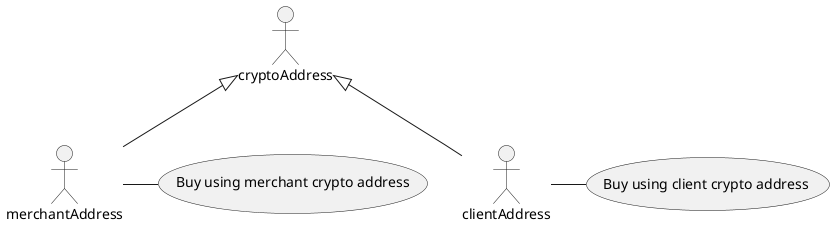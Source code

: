 @startuml libertex-use

actor cryptoAddress
actor merchantAddress
actor clientAddress

(Buy using client crypto address) as (useClient)
(Buy using merchant crypto address) as (useMerchant)

merchantAddress -up-|> cryptoAddress
clientAddress -up-|> cryptoAddress

merchantAddress - useMerchant
clientAddress - useClient

@enduml